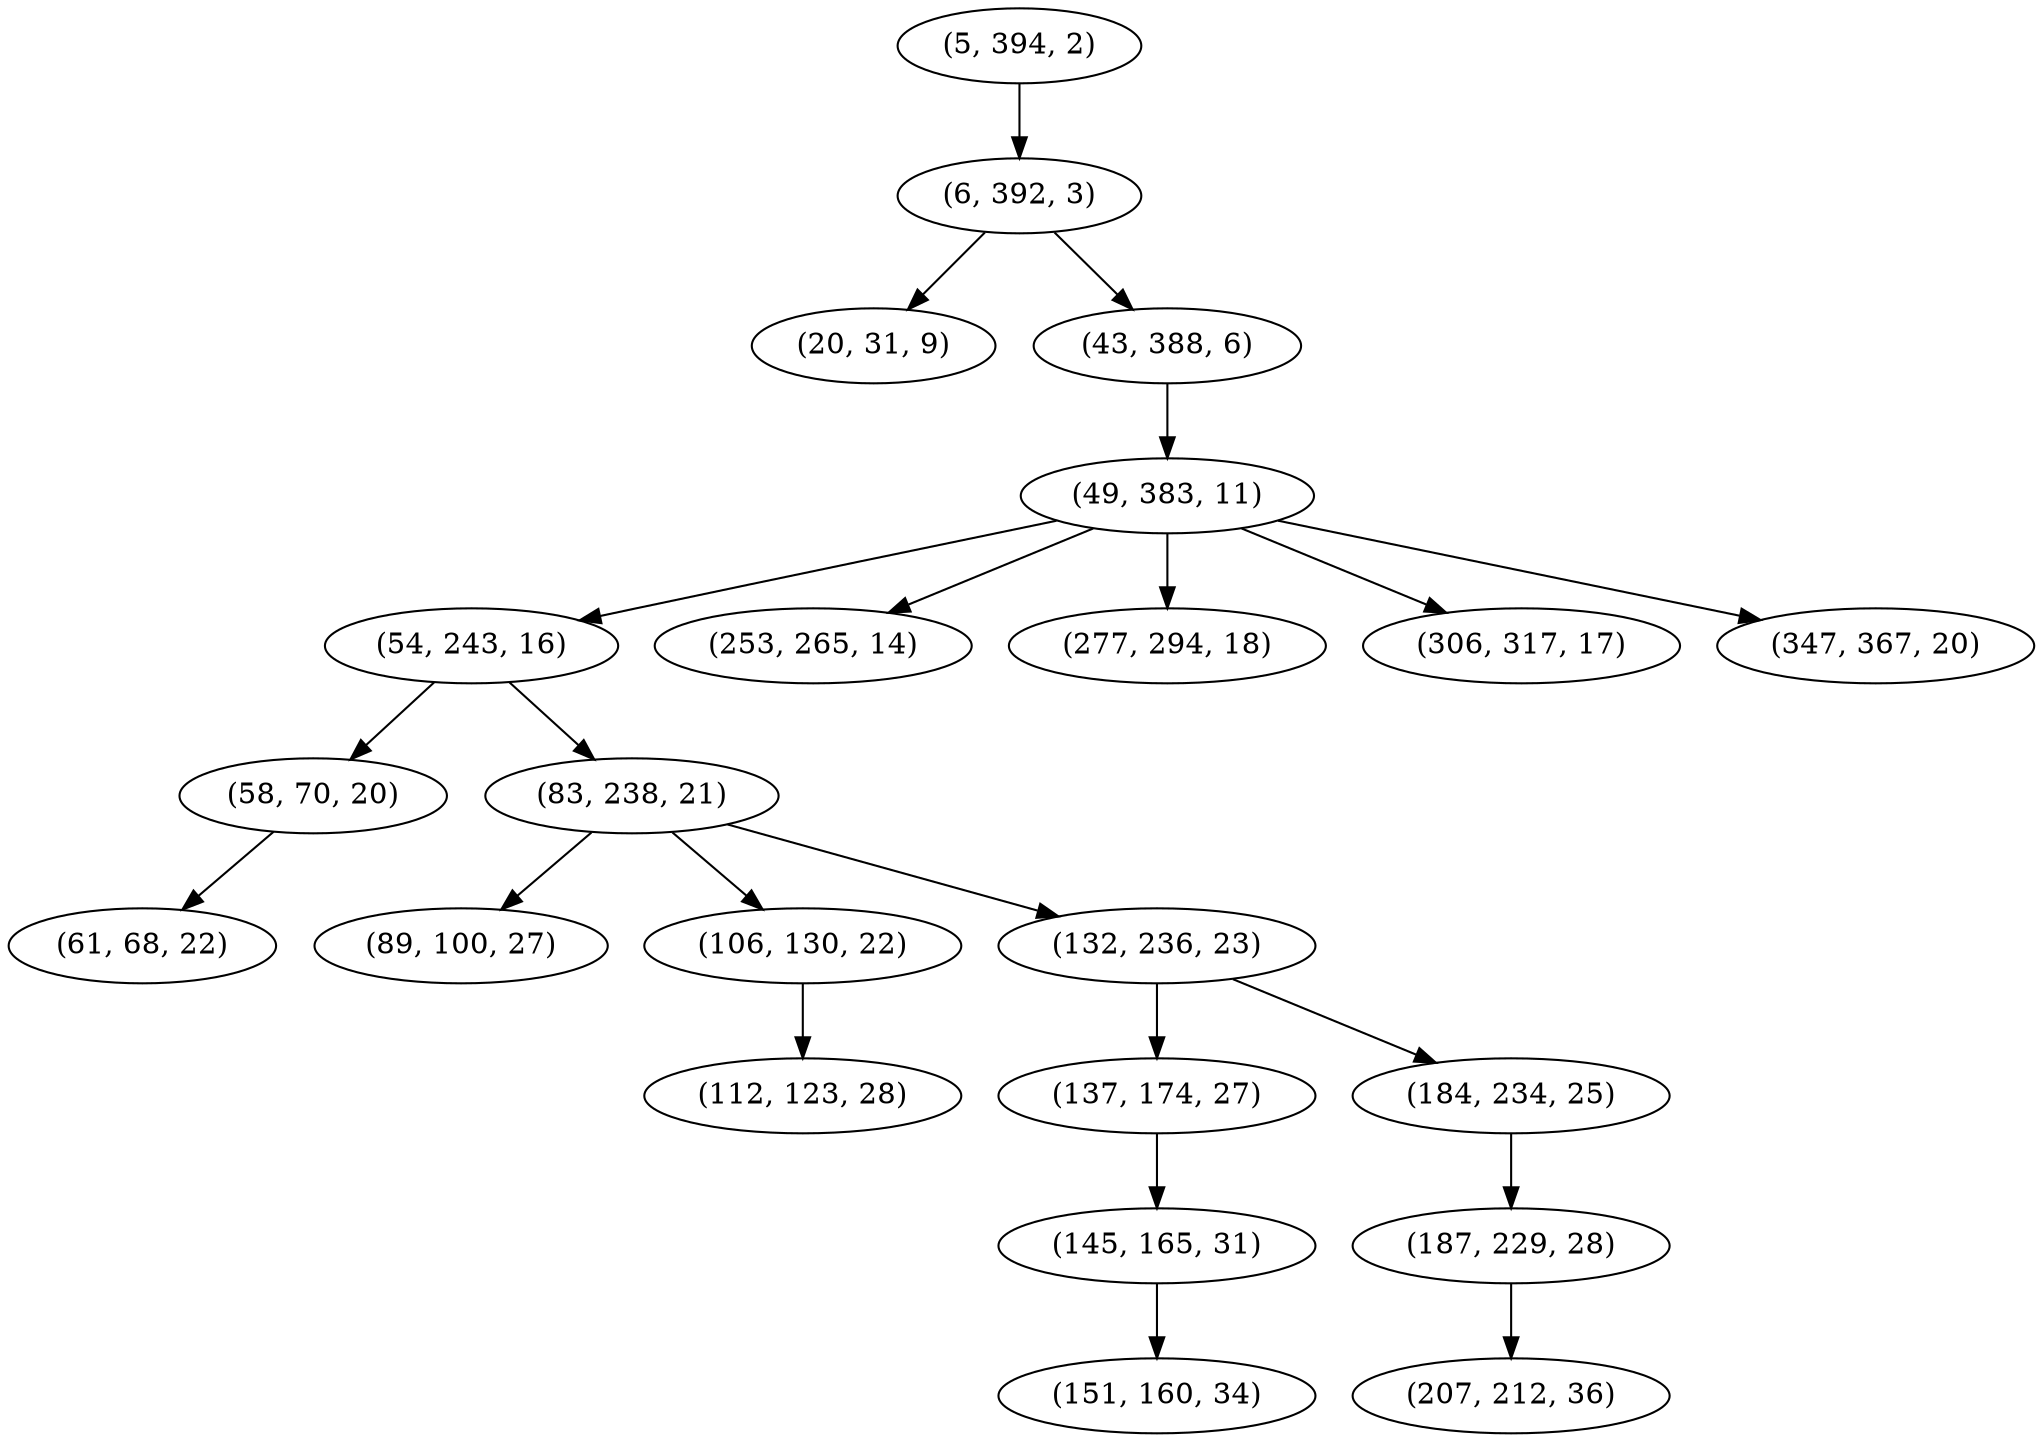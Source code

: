 digraph tree {
    "(5, 394, 2)";
    "(6, 392, 3)";
    "(20, 31, 9)";
    "(43, 388, 6)";
    "(49, 383, 11)";
    "(54, 243, 16)";
    "(58, 70, 20)";
    "(61, 68, 22)";
    "(83, 238, 21)";
    "(89, 100, 27)";
    "(106, 130, 22)";
    "(112, 123, 28)";
    "(132, 236, 23)";
    "(137, 174, 27)";
    "(145, 165, 31)";
    "(151, 160, 34)";
    "(184, 234, 25)";
    "(187, 229, 28)";
    "(207, 212, 36)";
    "(253, 265, 14)";
    "(277, 294, 18)";
    "(306, 317, 17)";
    "(347, 367, 20)";
    "(5, 394, 2)" -> "(6, 392, 3)";
    "(6, 392, 3)" -> "(20, 31, 9)";
    "(6, 392, 3)" -> "(43, 388, 6)";
    "(43, 388, 6)" -> "(49, 383, 11)";
    "(49, 383, 11)" -> "(54, 243, 16)";
    "(49, 383, 11)" -> "(253, 265, 14)";
    "(49, 383, 11)" -> "(277, 294, 18)";
    "(49, 383, 11)" -> "(306, 317, 17)";
    "(49, 383, 11)" -> "(347, 367, 20)";
    "(54, 243, 16)" -> "(58, 70, 20)";
    "(54, 243, 16)" -> "(83, 238, 21)";
    "(58, 70, 20)" -> "(61, 68, 22)";
    "(83, 238, 21)" -> "(89, 100, 27)";
    "(83, 238, 21)" -> "(106, 130, 22)";
    "(83, 238, 21)" -> "(132, 236, 23)";
    "(106, 130, 22)" -> "(112, 123, 28)";
    "(132, 236, 23)" -> "(137, 174, 27)";
    "(132, 236, 23)" -> "(184, 234, 25)";
    "(137, 174, 27)" -> "(145, 165, 31)";
    "(145, 165, 31)" -> "(151, 160, 34)";
    "(184, 234, 25)" -> "(187, 229, 28)";
    "(187, 229, 28)" -> "(207, 212, 36)";
}
